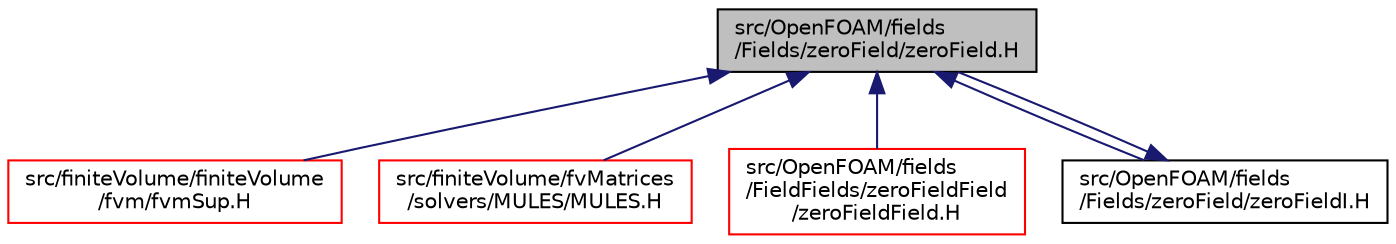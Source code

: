 digraph "src/OpenFOAM/fields/Fields/zeroField/zeroField.H"
{
  bgcolor="transparent";
  edge [fontname="Helvetica",fontsize="10",labelfontname="Helvetica",labelfontsize="10"];
  node [fontname="Helvetica",fontsize="10",shape=record];
  Node1 [label="src/OpenFOAM/fields\l/Fields/zeroField/zeroField.H",height=0.2,width=0.4,color="black", fillcolor="grey75", style="filled", fontcolor="black"];
  Node1 -> Node2 [dir="back",color="midnightblue",fontsize="10",style="solid",fontname="Helvetica"];
  Node2 [label="src/finiteVolume/finiteVolume\l/fvm/fvmSup.H",height=0.2,width=0.4,color="red",URL="$a05892.html",tooltip="Calculate the matrix for implicit and explicit sources. "];
  Node1 -> Node3 [dir="back",color="midnightblue",fontsize="10",style="solid",fontname="Helvetica"];
  Node3 [label="src/finiteVolume/fvMatrices\l/solvers/MULES/MULES.H",height=0.2,width=0.4,color="red",URL="$a05971.html",tooltip="MULES: Multidimensional universal limiter for explicit solution. "];
  Node1 -> Node4 [dir="back",color="midnightblue",fontsize="10",style="solid",fontname="Helvetica"];
  Node4 [label="src/OpenFOAM/fields\l/FieldFields/zeroFieldField\l/zeroFieldField.H",height=0.2,width=0.4,color="red",URL="$a08254.html"];
  Node1 -> Node5 [dir="back",color="midnightblue",fontsize="10",style="solid",fontname="Helvetica"];
  Node5 [label="src/OpenFOAM/fields\l/Fields/zeroField/zeroFieldI.H",height=0.2,width=0.4,color="black",URL="$a08344.html"];
  Node5 -> Node1 [dir="back",color="midnightblue",fontsize="10",style="solid",fontname="Helvetica"];
}

